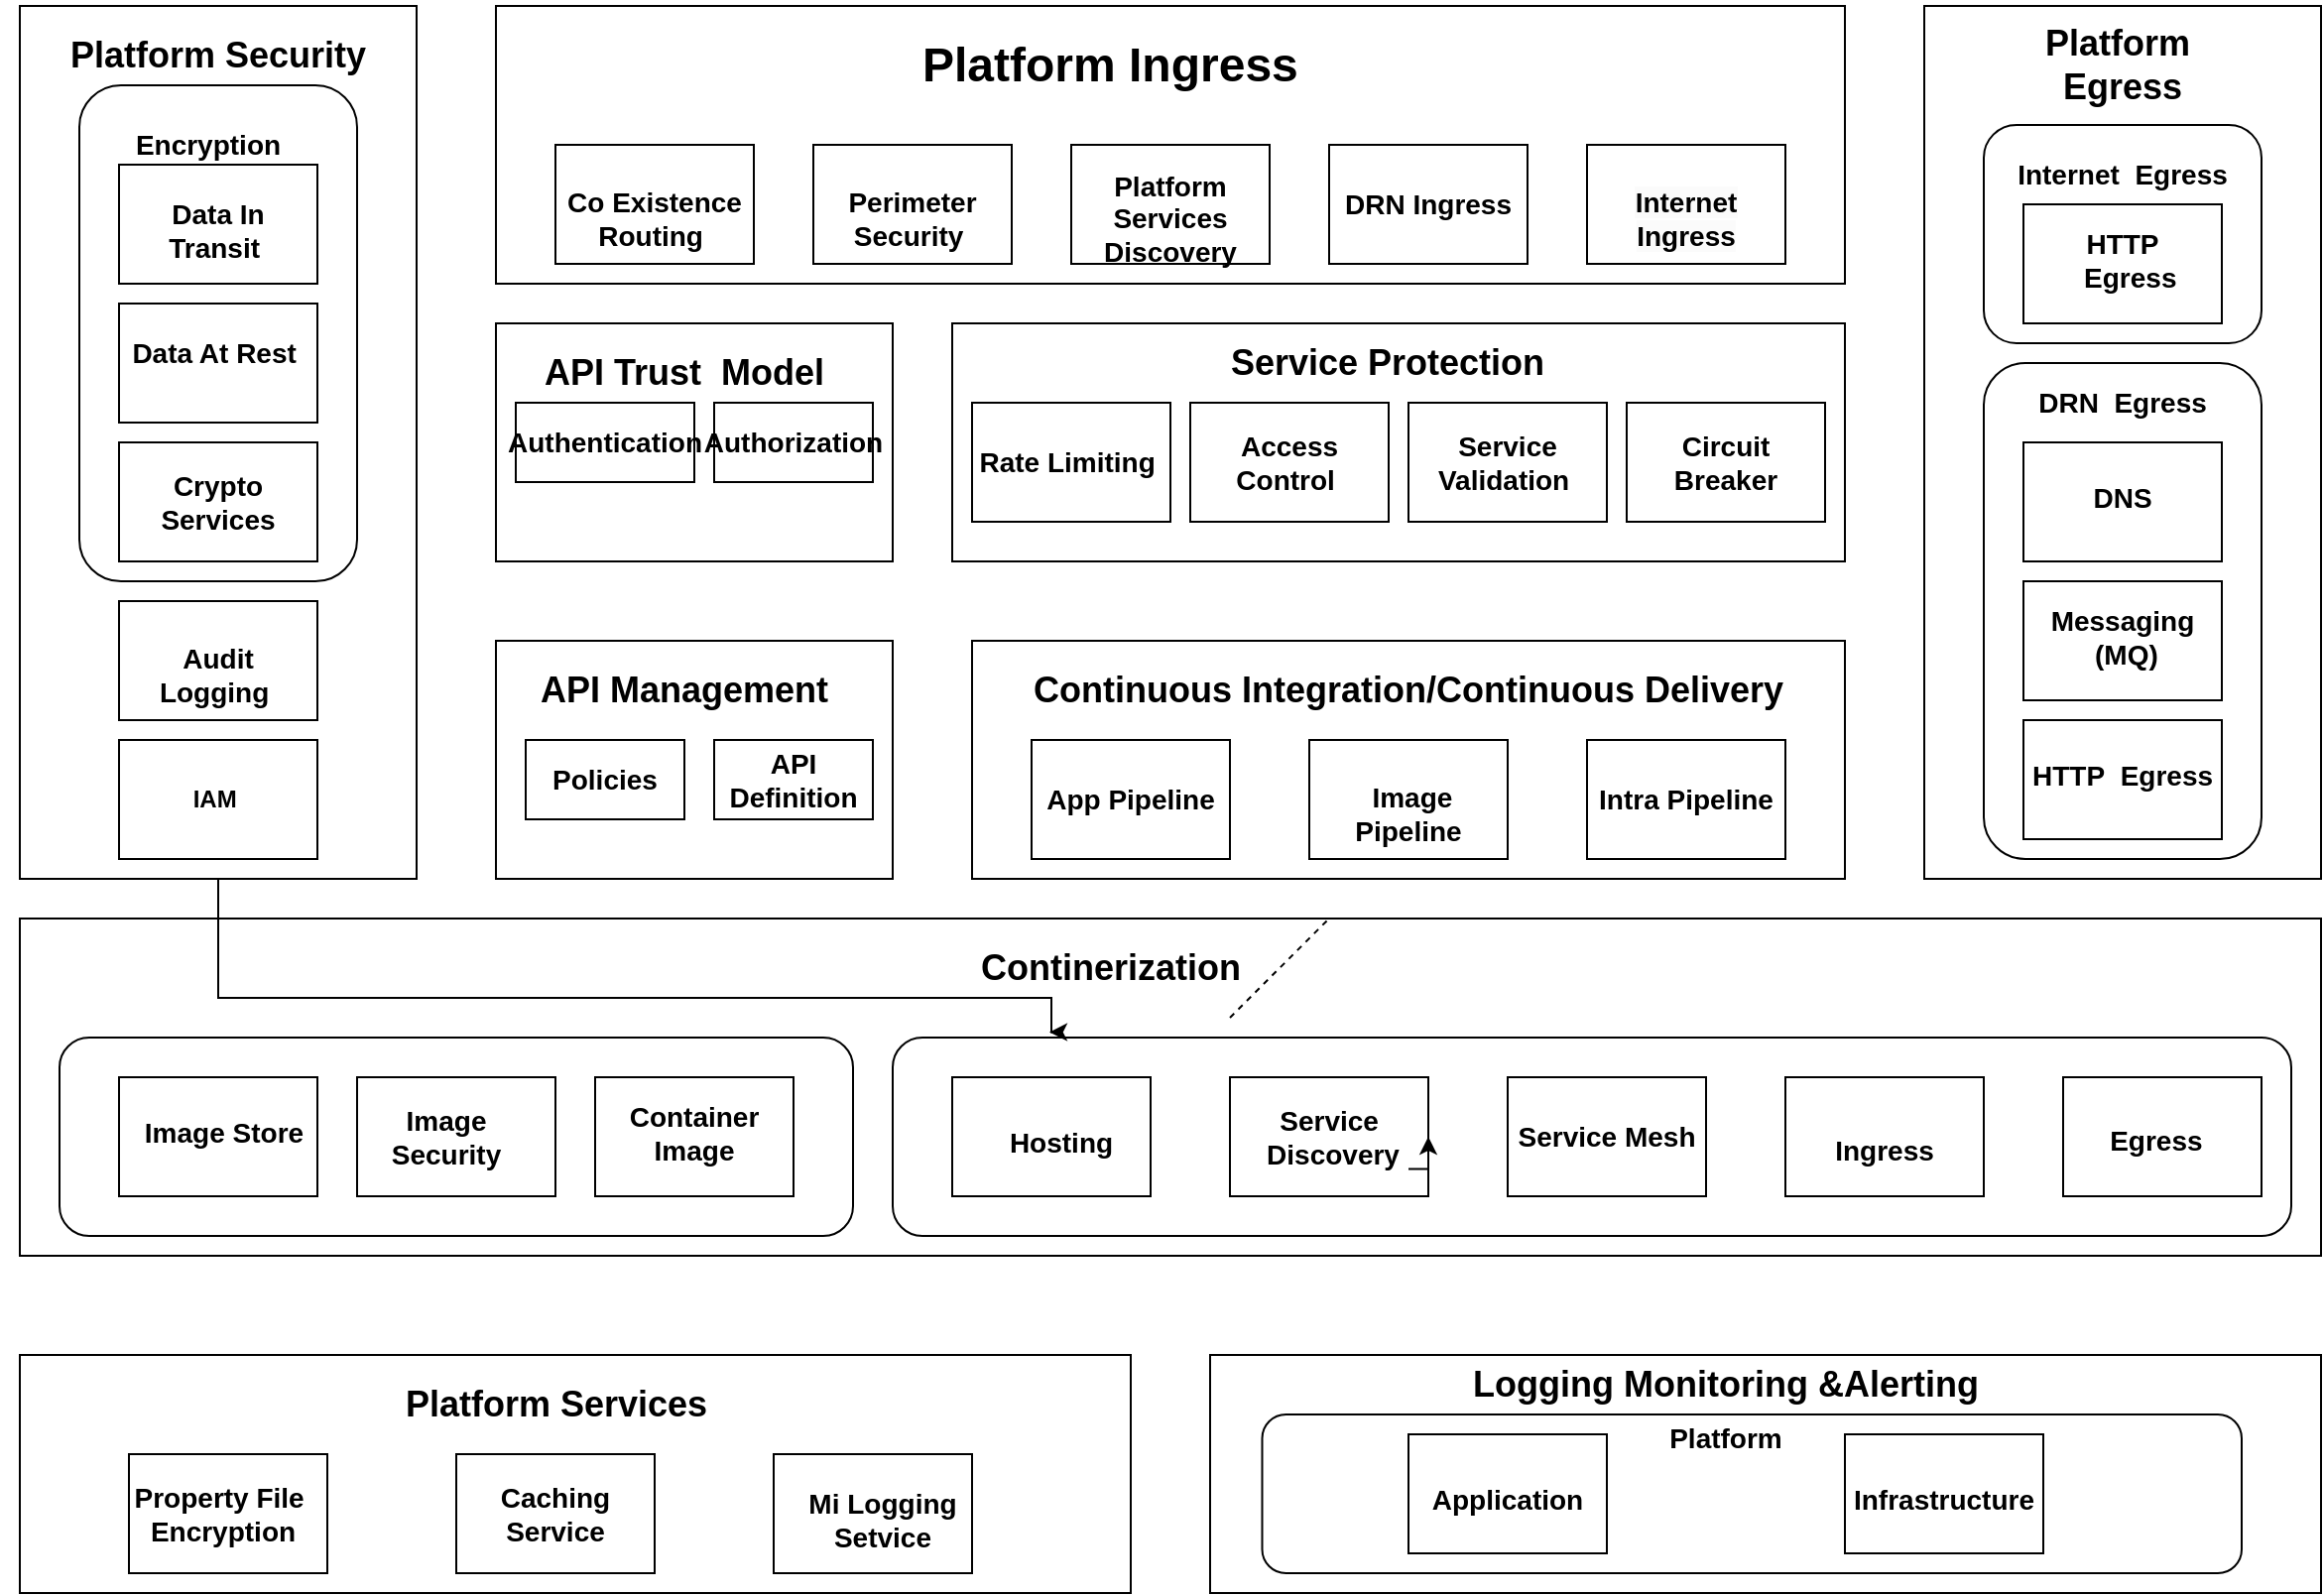 <mxfile version="22.1.0" type="github">
  <diagram name="Page-1" id="JPabKTOy_tWIN6cOZ6wh">
    <mxGraphModel dx="1591" dy="1814" grid="1" gridSize="10" guides="1" tooltips="1" connect="1" arrows="1" fold="1" page="1" pageScale="1" pageWidth="850" pageHeight="1100" math="0" shadow="0">
      <root>
        <mxCell id="0" />
        <mxCell id="1" parent="0" />
        <mxCell id="2iQ11YzVbMbQ5YA5zNbB-1" value="" style="rounded=0;whiteSpace=wrap;html=1;" parent="1" vertex="1">
          <mxGeometry x="80" y="110" width="120" height="40" as="geometry" />
        </mxCell>
        <mxCell id="2iQ11YzVbMbQ5YA5zNbB-2" value="" style="rounded=0;whiteSpace=wrap;html=1;" parent="1" vertex="1">
          <mxGeometry x="40" width="200" height="440" as="geometry" />
        </mxCell>
        <mxCell id="2iQ11YzVbMbQ5YA5zNbB-4" value="" style="rounded=1;whiteSpace=wrap;html=1;" parent="1" vertex="1">
          <mxGeometry x="70" y="40" width="140" height="250" as="geometry" />
        </mxCell>
        <mxCell id="2iQ11YzVbMbQ5YA5zNbB-5" value="" style="rounded=0;whiteSpace=wrap;html=1;" parent="1" vertex="1">
          <mxGeometry x="90" y="80" width="100" height="60" as="geometry" />
        </mxCell>
        <mxCell id="2iQ11YzVbMbQ5YA5zNbB-6" value="" style="rounded=0;whiteSpace=wrap;html=1;" parent="1" vertex="1">
          <mxGeometry x="90" y="150" width="100" height="60" as="geometry" />
        </mxCell>
        <mxCell id="2iQ11YzVbMbQ5YA5zNbB-7" value="" style="rounded=0;whiteSpace=wrap;html=1;" parent="1" vertex="1">
          <mxGeometry x="90" y="220" width="100" height="60" as="geometry" />
        </mxCell>
        <mxCell id="2iQ11YzVbMbQ5YA5zNbB-11" value="&lt;br&gt;&lt;span style=&quot;font-size: 14px;&quot;&gt;&lt;b&gt;Audit Logging&amp;nbsp;&lt;/b&gt;&lt;/span&gt;" style="rounded=0;whiteSpace=wrap;html=1;" parent="1" vertex="1">
          <mxGeometry x="90" y="300" width="100" height="60" as="geometry" />
        </mxCell>
        <mxCell id="2iQ11YzVbMbQ5YA5zNbB-12" value="&lt;b&gt;IAM&amp;nbsp;&lt;/b&gt;" style="rounded=0;whiteSpace=wrap;html=1;" parent="1" vertex="1">
          <mxGeometry x="90" y="370" width="100" height="60" as="geometry" />
        </mxCell>
        <mxCell id="2iQ11YzVbMbQ5YA5zNbB-13" value="" style="rounded=0;whiteSpace=wrap;html=1;" parent="1" vertex="1">
          <mxGeometry x="280" width="680" height="140" as="geometry" />
        </mxCell>
        <mxCell id="2iQ11YzVbMbQ5YA5zNbB-15" value="&lt;br&gt;&lt;span style=&quot;font-size: 14px;&quot;&gt;&lt;b&gt;Co Existence Routing&amp;nbsp;&lt;/b&gt;&lt;/span&gt;" style="rounded=0;whiteSpace=wrap;html=1;" parent="1" vertex="1">
          <mxGeometry x="310" y="70" width="100" height="60" as="geometry" />
        </mxCell>
        <mxCell id="2iQ11YzVbMbQ5YA5zNbB-16" value="&lt;br&gt;&lt;span style=&quot;font-size: 14px;&quot;&gt;&lt;b&gt;Platform Services Discovery&lt;/b&gt;&lt;/span&gt;" style="rounded=0;whiteSpace=wrap;html=1;" parent="1" vertex="1">
          <mxGeometry x="570" y="70" width="100" height="60" as="geometry" />
        </mxCell>
        <mxCell id="2iQ11YzVbMbQ5YA5zNbB-17" value="&lt;b style=&quot;border-color: var(--border-color); font-size: 14px;&quot;&gt;DRN Ingress&lt;/b&gt;" style="rounded=0;whiteSpace=wrap;html=1;" parent="1" vertex="1">
          <mxGeometry x="700" y="70" width="100" height="60" as="geometry" />
        </mxCell>
        <mxCell id="2iQ11YzVbMbQ5YA5zNbB-18" value="&lt;br&gt;&lt;span style=&quot;font-size: 14px;&quot;&gt;&lt;b&gt;Perimeter Security&amp;nbsp;&lt;/b&gt;&lt;/span&gt;" style="rounded=0;whiteSpace=wrap;html=1;" parent="1" vertex="1">
          <mxGeometry x="440" y="70" width="100" height="60" as="geometry" />
        </mxCell>
        <mxCell id="2iQ11YzVbMbQ5YA5zNbB-19" value="&lt;br&gt;&lt;b style=&quot;border-color: var(--border-color); color: rgb(0, 0, 0); font-family: Helvetica; font-style: normal; font-variant-ligatures: normal; font-variant-caps: normal; letter-spacing: normal; orphans: 2; text-align: center; text-indent: 0px; text-transform: none; widows: 2; word-spacing: 0px; -webkit-text-stroke-width: 0px; background-color: rgb(251, 251, 251); text-decoration-thickness: initial; text-decoration-style: initial; text-decoration-color: initial; font-size: 14px;&quot;&gt;Internet Ingress&lt;/b&gt;&lt;br&gt;" style="rounded=0;whiteSpace=wrap;html=1;" parent="1" vertex="1">
          <mxGeometry x="830" y="70" width="100" height="60" as="geometry" />
        </mxCell>
        <mxCell id="2iQ11YzVbMbQ5YA5zNbB-20" value="" style="rounded=0;whiteSpace=wrap;html=1;" parent="1" vertex="1">
          <mxGeometry x="510" y="160" width="450" height="120" as="geometry" />
        </mxCell>
        <mxCell id="2iQ11YzVbMbQ5YA5zNbB-21" value="" style="rounded=0;whiteSpace=wrap;html=1;" parent="1" vertex="1">
          <mxGeometry x="520" y="320" width="440" height="120" as="geometry" />
        </mxCell>
        <mxCell id="2iQ11YzVbMbQ5YA5zNbB-22" value="" style="rounded=0;whiteSpace=wrap;html=1;" parent="1" vertex="1">
          <mxGeometry x="300" y="170" width="60" height="60" as="geometry" />
        </mxCell>
        <mxCell id="2iQ11YzVbMbQ5YA5zNbB-23" value="" style="rounded=0;whiteSpace=wrap;html=1;" parent="1" vertex="1">
          <mxGeometry x="280" y="160" width="200" height="120" as="geometry" />
        </mxCell>
        <mxCell id="2iQ11YzVbMbQ5YA5zNbB-24" value="&lt;span style=&quot;font-size: 14px;&quot;&gt;&lt;b&gt;&amp;nbsp;App Pipeline&amp;nbsp;&lt;/b&gt;&lt;/span&gt;" style="rounded=0;whiteSpace=wrap;html=1;" parent="1" vertex="1">
          <mxGeometry x="550" y="370" width="100" height="60" as="geometry" />
        </mxCell>
        <mxCell id="2iQ11YzVbMbQ5YA5zNbB-25" value="&lt;br&gt;&lt;span style=&quot;font-size: 14px;&quot;&gt;&lt;b&gt;&amp;nbsp;Image Pipeline&lt;/b&gt;&lt;/span&gt;" style="rounded=0;whiteSpace=wrap;html=1;" parent="1" vertex="1">
          <mxGeometry x="690" y="370" width="100" height="60" as="geometry" />
        </mxCell>
        <mxCell id="2iQ11YzVbMbQ5YA5zNbB-26" value="&lt;span style=&quot;font-size: 14px;&quot;&gt;&lt;b&gt;Intra Pipeline&lt;/b&gt;&lt;/span&gt;" style="rounded=0;whiteSpace=wrap;html=1;" parent="1" vertex="1">
          <mxGeometry x="830" y="370" width="100" height="60" as="geometry" />
        </mxCell>
        <mxCell id="2iQ11YzVbMbQ5YA5zNbB-27" value="&lt;span style=&quot;font-size: 14px;&quot;&gt;&lt;b&gt;Circuit Breaker&lt;/b&gt;&lt;/span&gt;" style="rounded=0;whiteSpace=wrap;html=1;" parent="1" vertex="1">
          <mxGeometry x="850" y="200" width="100" height="60" as="geometry" />
        </mxCell>
        <mxCell id="2iQ11YzVbMbQ5YA5zNbB-28" value="&lt;b style=&quot;border-color: var(--border-color); font-size: 14px;&quot;&gt;Rate Limiting&amp;nbsp;&lt;/b&gt;" style="rounded=0;whiteSpace=wrap;html=1;" parent="1" vertex="1">
          <mxGeometry x="520" y="200" width="100" height="60" as="geometry" />
        </mxCell>
        <mxCell id="2iQ11YzVbMbQ5YA5zNbB-29" value="" style="rounded=0;whiteSpace=wrap;html=1;" parent="1" vertex="1">
          <mxGeometry x="630" y="200" width="100" height="60" as="geometry" />
        </mxCell>
        <mxCell id="2iQ11YzVbMbQ5YA5zNbB-30" value="&lt;span style=&quot;font-size: 14px;&quot;&gt;&lt;b&gt;Service Validation&amp;nbsp;&lt;/b&gt;&lt;/span&gt;" style="rounded=0;whiteSpace=wrap;html=1;" parent="1" vertex="1">
          <mxGeometry x="740" y="200" width="100" height="60" as="geometry" />
        </mxCell>
        <mxCell id="2iQ11YzVbMbQ5YA5zNbB-35" value="" style="rounded=0;whiteSpace=wrap;html=1;" parent="1" vertex="1">
          <mxGeometry x="280" y="320" width="200" height="120" as="geometry" />
        </mxCell>
        <mxCell id="2iQ11YzVbMbQ5YA5zNbB-36" value="&lt;b style=&quot;border-color: var(--border-color); font-size: 14px;&quot;&gt;Authentication&lt;/b&gt;" style="rounded=0;whiteSpace=wrap;html=1;" parent="1" vertex="1">
          <mxGeometry x="290" y="200" width="90" height="40" as="geometry" />
        </mxCell>
        <mxCell id="2iQ11YzVbMbQ5YA5zNbB-37" value="&lt;font style=&quot;font-size: 14px;&quot;&gt;&lt;b&gt;Authorization&lt;/b&gt;&lt;/font&gt;" style="rounded=0;whiteSpace=wrap;html=1;" parent="1" vertex="1">
          <mxGeometry x="390" y="200" width="80" height="40" as="geometry" />
        </mxCell>
        <mxCell id="2iQ11YzVbMbQ5YA5zNbB-38" value="&lt;b&gt;&lt;font style=&quot;font-size: 14px;&quot;&gt;API Definition&lt;/font&gt;&lt;/b&gt;" style="rounded=0;whiteSpace=wrap;html=1;" parent="1" vertex="1">
          <mxGeometry x="390" y="370" width="80" height="40" as="geometry" />
        </mxCell>
        <mxCell id="2iQ11YzVbMbQ5YA5zNbB-40" value="&lt;span style=&quot;font-size: 14px;&quot;&gt;&lt;b&gt;Policies&lt;/b&gt;&lt;/span&gt;" style="rounded=0;whiteSpace=wrap;html=1;" parent="1" vertex="1">
          <mxGeometry x="295" y="370" width="80" height="40" as="geometry" />
        </mxCell>
        <mxCell id="E9KDVGsSC5jThV2SQXft-1" value="" style="rounded=0;whiteSpace=wrap;html=1;" vertex="1" parent="1">
          <mxGeometry x="1040" y="110" width="120" height="40" as="geometry" />
        </mxCell>
        <mxCell id="E9KDVGsSC5jThV2SQXft-2" value="&#xa;&lt;b style=&quot;border-color: var(--border-color); color: rgb(0, 0, 0); font-family: Helvetica; font-style: normal; font-variant-ligatures: normal; font-variant-caps: normal; letter-spacing: normal; orphans: 2; text-align: center; text-indent: 0px; text-transform: none; widows: 2; word-spacing: 0px; -webkit-text-stroke-width: 0px; background-color: rgb(251, 251, 251); text-decoration-thickness: initial; text-decoration-style: initial; text-decoration-color: initial; font-size: 14px;&quot;&gt;ADRN Ingress&lt;/b&gt;&#xa;&#xa;" style="rounded=0;whiteSpace=wrap;html=1;" vertex="1" parent="1">
          <mxGeometry x="1000" width="200" height="440" as="geometry" />
        </mxCell>
        <mxCell id="E9KDVGsSC5jThV2SQXft-3" value="" style="rounded=1;whiteSpace=wrap;html=1;" vertex="1" parent="1">
          <mxGeometry x="1030" y="180" width="140" height="250" as="geometry" />
        </mxCell>
        <mxCell id="E9KDVGsSC5jThV2SQXft-4" value="" style="rounded=0;whiteSpace=wrap;html=1;" vertex="1" parent="1">
          <mxGeometry x="1050" y="85" width="100" height="60" as="geometry" />
        </mxCell>
        <mxCell id="E9KDVGsSC5jThV2SQXft-5" value="" style="rounded=0;whiteSpace=wrap;html=1;" vertex="1" parent="1">
          <mxGeometry x="1050" y="220" width="100" height="60" as="geometry" />
        </mxCell>
        <mxCell id="E9KDVGsSC5jThV2SQXft-6" value="" style="rounded=0;whiteSpace=wrap;html=1;" vertex="1" parent="1">
          <mxGeometry x="1050" y="290" width="100" height="60" as="geometry" />
        </mxCell>
        <mxCell id="E9KDVGsSC5jThV2SQXft-8" value="" style="rounded=0;whiteSpace=wrap;html=1;" vertex="1" parent="1">
          <mxGeometry x="1050" y="360" width="100" height="60" as="geometry" />
        </mxCell>
        <mxCell id="E9KDVGsSC5jThV2SQXft-10" value="" style="rounded=1;whiteSpace=wrap;html=1;" vertex="1" parent="1">
          <mxGeometry x="1030" y="60" width="140" height="110" as="geometry" />
        </mxCell>
        <mxCell id="E9KDVGsSC5jThV2SQXft-12" value="&lt;b&gt;&lt;font style=&quot;font-size: 14px;&quot;&gt;Access Control&amp;nbsp;&lt;/font&gt;&lt;/b&gt;" style="rounded=0;whiteSpace=wrap;html=1;" vertex="1" parent="1">
          <mxGeometry x="630" y="200" width="100" height="60" as="geometry" />
        </mxCell>
        <mxCell id="E9KDVGsSC5jThV2SQXft-13" value="" style="rounded=0;whiteSpace=wrap;html=1;" vertex="1" parent="1">
          <mxGeometry x="40" y="460" width="1160" height="170" as="geometry" />
        </mxCell>
        <mxCell id="E9KDVGsSC5jThV2SQXft-14" style="edgeStyle=orthogonalEdgeStyle;rounded=0;orthogonalLoop=1;jettySize=auto;html=1;exitX=0.5;exitY=1;exitDx=0;exitDy=0;" edge="1" parent="1" source="2iQ11YzVbMbQ5YA5zNbB-24" target="2iQ11YzVbMbQ5YA5zNbB-24">
          <mxGeometry relative="1" as="geometry" />
        </mxCell>
        <mxCell id="E9KDVGsSC5jThV2SQXft-28" value="" style="rounded=0;whiteSpace=wrap;html=1;" vertex="1" parent="1">
          <mxGeometry x="40" y="680" width="560" height="120" as="geometry" />
        </mxCell>
        <mxCell id="E9KDVGsSC5jThV2SQXft-29" value="" style="rounded=0;whiteSpace=wrap;html=1;" vertex="1" parent="1">
          <mxGeometry x="95" y="730" width="100" height="60" as="geometry" />
        </mxCell>
        <mxCell id="E9KDVGsSC5jThV2SQXft-31" value="" style="rounded=0;whiteSpace=wrap;html=1;" vertex="1" parent="1">
          <mxGeometry x="640" y="680" width="560" height="120" as="geometry" />
        </mxCell>
        <mxCell id="E9KDVGsSC5jThV2SQXft-32" value="" style="rounded=0;whiteSpace=wrap;html=1;" vertex="1" parent="1">
          <mxGeometry x="420" y="730" width="100" height="60" as="geometry" />
        </mxCell>
        <mxCell id="E9KDVGsSC5jThV2SQXft-33" value="" style="rounded=0;whiteSpace=wrap;html=1;" vertex="1" parent="1">
          <mxGeometry x="260" y="730" width="100" height="60" as="geometry" />
        </mxCell>
        <mxCell id="E9KDVGsSC5jThV2SQXft-36" value="" style="rounded=0;whiteSpace=wrap;html=1;" vertex="1" parent="1">
          <mxGeometry x="80" y="520" width="100" height="60" as="geometry" />
        </mxCell>
        <mxCell id="E9KDVGsSC5jThV2SQXft-37" value="" style="rounded=1;whiteSpace=wrap;html=1;" vertex="1" parent="1">
          <mxGeometry x="666.25" y="710" width="493.75" height="80" as="geometry" />
        </mxCell>
        <mxCell id="E9KDVGsSC5jThV2SQXft-38" value="" style="rounded=1;whiteSpace=wrap;html=1;" vertex="1" parent="1">
          <mxGeometry x="60" y="520" width="400" height="100" as="geometry" />
        </mxCell>
        <mxCell id="E9KDVGsSC5jThV2SQXft-39" value="" style="rounded=1;whiteSpace=wrap;html=1;" vertex="1" parent="1">
          <mxGeometry x="480" y="520" width="705" height="100" as="geometry" />
        </mxCell>
        <mxCell id="E9KDVGsSC5jThV2SQXft-43" value="" style="rounded=0;whiteSpace=wrap;html=1;" vertex="1" parent="1">
          <mxGeometry x="90" y="540" width="100" height="60" as="geometry" />
        </mxCell>
        <mxCell id="E9KDVGsSC5jThV2SQXft-44" value="" style="rounded=0;whiteSpace=wrap;html=1;" vertex="1" parent="1">
          <mxGeometry x="210" y="540" width="100" height="60" as="geometry" />
        </mxCell>
        <mxCell id="E9KDVGsSC5jThV2SQXft-45" value="" style="rounded=0;whiteSpace=wrap;html=1;" vertex="1" parent="1">
          <mxGeometry x="330" y="540" width="100" height="60" as="geometry" />
        </mxCell>
        <mxCell id="E9KDVGsSC5jThV2SQXft-46" value="" style="rounded=0;whiteSpace=wrap;html=1;" vertex="1" parent="1">
          <mxGeometry x="650" y="540" width="100" height="60" as="geometry" />
        </mxCell>
        <mxCell id="E9KDVGsSC5jThV2SQXft-47" value="" style="rounded=0;whiteSpace=wrap;html=1;" vertex="1" parent="1">
          <mxGeometry x="510" y="540" width="100" height="60" as="geometry" />
        </mxCell>
        <mxCell id="E9KDVGsSC5jThV2SQXft-48" value="" style="rounded=0;whiteSpace=wrap;html=1;" vertex="1" parent="1">
          <mxGeometry x="790" y="540" width="100" height="60" as="geometry" />
        </mxCell>
        <mxCell id="E9KDVGsSC5jThV2SQXft-49" value="" style="rounded=0;whiteSpace=wrap;html=1;" vertex="1" parent="1">
          <mxGeometry x="930" y="540" width="100" height="60" as="geometry" />
        </mxCell>
        <mxCell id="E9KDVGsSC5jThV2SQXft-50" value="" style="rounded=0;whiteSpace=wrap;html=1;" vertex="1" parent="1">
          <mxGeometry x="1070" y="540" width="100" height="60" as="geometry" />
        </mxCell>
        <mxCell id="E9KDVGsSC5jThV2SQXft-52" value="" style="rounded=0;whiteSpace=wrap;html=1;" vertex="1" parent="1">
          <mxGeometry x="740" y="720" width="100" height="60" as="geometry" />
        </mxCell>
        <mxCell id="E9KDVGsSC5jThV2SQXft-53" value="" style="rounded=0;whiteSpace=wrap;html=1;" vertex="1" parent="1">
          <mxGeometry x="960" y="720" width="100" height="60" as="geometry" />
        </mxCell>
        <mxCell id="E9KDVGsSC5jThV2SQXft-55" value="&lt;b&gt;&lt;font style=&quot;font-size: 18px;&quot;&gt;Service Protection&amp;nbsp;&lt;/font&gt;&lt;/b&gt;" style="text;html=1;strokeColor=none;fillColor=none;align=center;verticalAlign=middle;whiteSpace=wrap;rounded=0;" vertex="1" parent="1">
          <mxGeometry x="632.5" y="165" width="197.5" height="30" as="geometry" />
        </mxCell>
        <mxCell id="E9KDVGsSC5jThV2SQXft-57" value="&lt;h1&gt;&lt;span style=&quot;background-color: initial;&quot;&gt;Platform Ingress&lt;/span&gt;&lt;br&gt;&lt;/h1&gt;" style="text;html=1;strokeColor=none;fillColor=none;spacing=5;spacingTop=-20;whiteSpace=wrap;overflow=hidden;rounded=0;" vertex="1" parent="1">
          <mxGeometry x="490" y="10" width="260" height="40" as="geometry" />
        </mxCell>
        <mxCell id="E9KDVGsSC5jThV2SQXft-58" value="&lt;font style=&quot;font-size: 18px;&quot;&gt;&lt;b&gt;Platform Security&lt;/b&gt;&lt;/font&gt;" style="text;html=1;strokeColor=none;fillColor=none;align=center;verticalAlign=middle;whiteSpace=wrap;rounded=0;" vertex="1" parent="1">
          <mxGeometry x="30" y="10" width="220" height="30" as="geometry" />
        </mxCell>
        <mxCell id="E9KDVGsSC5jThV2SQXft-59" value="&lt;font style=&quot;font-size: 18px;&quot;&gt;&lt;b&gt;API Trust&amp;nbsp; Model&lt;/b&gt;&lt;/font&gt;" style="text;html=1;strokeColor=none;fillColor=none;align=center;verticalAlign=middle;whiteSpace=wrap;rounded=0;" vertex="1" parent="1">
          <mxGeometry x="280" y="170" width="190" height="30" as="geometry" />
        </mxCell>
        <mxCell id="E9KDVGsSC5jThV2SQXft-60" value="&lt;font style=&quot;font-size: 18px;&quot;&gt;&lt;b&gt;API Management&lt;/b&gt;&lt;/font&gt;" style="text;html=1;strokeColor=none;fillColor=none;align=center;verticalAlign=middle;whiteSpace=wrap;rounded=0;" vertex="1" parent="1">
          <mxGeometry x="300" y="330" width="150" height="30" as="geometry" />
        </mxCell>
        <mxCell id="E9KDVGsSC5jThV2SQXft-64" style="edgeStyle=orthogonalEdgeStyle;rounded=0;orthogonalLoop=1;jettySize=auto;html=1;exitX=1;exitY=0.75;exitDx=0;exitDy=0;entryX=1;entryY=0.5;entryDx=0;entryDy=0;" edge="1" parent="1" source="E9KDVGsSC5jThV2SQXft-87" target="E9KDVGsSC5jThV2SQXft-46">
          <mxGeometry relative="1" as="geometry" />
        </mxCell>
        <mxCell id="E9KDVGsSC5jThV2SQXft-65" value="&lt;b&gt;&lt;font style=&quot;font-size: 18px;&quot;&gt;Continerization&amp;nbsp;&lt;/font&gt;&lt;/b&gt;" style="text;html=1;strokeColor=none;fillColor=none;align=center;verticalAlign=middle;whiteSpace=wrap;rounded=0;" vertex="1" parent="1">
          <mxGeometry x="465" y="470" width="255" height="30" as="geometry" />
        </mxCell>
        <mxCell id="E9KDVGsSC5jThV2SQXft-66" value="&lt;font style=&quot;font-size: 14px;&quot;&gt;&lt;b&gt;Encryption&lt;/b&gt;&lt;/font&gt;" style="text;html=1;strokeColor=none;fillColor=none;align=center;verticalAlign=middle;whiteSpace=wrap;rounded=0;" vertex="1" parent="1">
          <mxGeometry x="90" y="55" width="90" height="30" as="geometry" />
        </mxCell>
        <mxCell id="E9KDVGsSC5jThV2SQXft-67" value="&lt;font style=&quot;font-size: 14px;&quot;&gt;&lt;b&gt;Data In Transit&amp;nbsp;&lt;/b&gt;&lt;/font&gt;" style="text;html=1;strokeColor=none;fillColor=none;align=center;verticalAlign=middle;whiteSpace=wrap;rounded=0;" vertex="1" parent="1">
          <mxGeometry x="95" y="80" width="90" height="65" as="geometry" />
        </mxCell>
        <mxCell id="E9KDVGsSC5jThV2SQXft-68" value="&lt;font style=&quot;font-size: 14px;&quot;&gt;&lt;b&gt;Data At Rest&amp;nbsp;&lt;/b&gt;&lt;/font&gt;" style="text;html=1;strokeColor=none;fillColor=none;align=center;verticalAlign=middle;whiteSpace=wrap;rounded=0;" vertex="1" parent="1">
          <mxGeometry x="95" y="160" width="90" height="30" as="geometry" />
        </mxCell>
        <mxCell id="E9KDVGsSC5jThV2SQXft-69" value="&lt;font style=&quot;font-size: 14px;&quot;&gt;&lt;b&gt;Crypto Services&lt;/b&gt;&lt;/font&gt;" style="text;html=1;strokeColor=none;fillColor=none;align=center;verticalAlign=middle;whiteSpace=wrap;rounded=0;" vertex="1" parent="1">
          <mxGeometry x="95" y="235" width="90" height="30" as="geometry" />
        </mxCell>
        <mxCell id="E9KDVGsSC5jThV2SQXft-70" value="&lt;b style=&quot;&quot;&gt;&lt;font style=&quot;font-size: 18px;&quot;&gt;Continuous Integration/Continuous Delivery&lt;/font&gt;&lt;/b&gt;" style="text;html=1;strokeColor=none;fillColor=none;align=center;verticalAlign=middle;whiteSpace=wrap;rounded=0;" vertex="1" parent="1">
          <mxGeometry x="540" y="330" width="400" height="30" as="geometry" />
        </mxCell>
        <mxCell id="E9KDVGsSC5jThV2SQXft-72" value="&lt;font style=&quot;font-size: 18px;&quot;&gt;&lt;b style=&quot;&quot;&gt;Platform&amp;nbsp; Egress&lt;/b&gt;&lt;/font&gt;" style="text;html=1;strokeColor=none;fillColor=none;align=center;verticalAlign=middle;whiteSpace=wrap;rounded=0;" vertex="1" parent="1">
          <mxGeometry x="1030" y="-2.5" width="140" height="65" as="geometry" />
        </mxCell>
        <mxCell id="E9KDVGsSC5jThV2SQXft-73" value="&lt;font style=&quot;font-size: 14px;&quot;&gt;&lt;b style=&quot;&quot;&gt;Internet&amp;nbsp; Egress&lt;/b&gt;&lt;/font&gt;" style="text;html=1;strokeColor=none;fillColor=none;align=center;verticalAlign=middle;whiteSpace=wrap;rounded=0;" vertex="1" parent="1">
          <mxGeometry x="1030" y="50" width="140" height="70" as="geometry" />
        </mxCell>
        <mxCell id="E9KDVGsSC5jThV2SQXft-74" value="" style="rounded=0;whiteSpace=wrap;html=1;" vertex="1" parent="1">
          <mxGeometry x="1050" y="100" width="100" height="60" as="geometry" />
        </mxCell>
        <mxCell id="E9KDVGsSC5jThV2SQXft-76" value="&lt;font style=&quot;font-size: 14px;&quot;&gt;&lt;b style=&quot;&quot;&gt;HTTP&lt;br&gt;&amp;nbsp; Egress&lt;/b&gt;&lt;/font&gt;" style="text;html=1;strokeColor=none;fillColor=none;align=center;verticalAlign=middle;whiteSpace=wrap;rounded=0;" vertex="1" parent="1">
          <mxGeometry x="1040" y="95" width="120" height="65" as="geometry" />
        </mxCell>
        <mxCell id="E9KDVGsSC5jThV2SQXft-77" value="&lt;font style=&quot;font-size: 14px;&quot;&gt;&lt;b style=&quot;&quot;&gt;DRN&amp;nbsp; Egress&lt;/b&gt;&lt;/font&gt;" style="text;html=1;strokeColor=none;fillColor=none;align=center;verticalAlign=middle;whiteSpace=wrap;rounded=0;" vertex="1" parent="1">
          <mxGeometry x="1030" y="167.5" width="140" height="65" as="geometry" />
        </mxCell>
        <mxCell id="E9KDVGsSC5jThV2SQXft-78" value="&lt;font style=&quot;font-size: 14px;&quot;&gt;&lt;b style=&quot;&quot;&gt;DNS&lt;/b&gt;&lt;/font&gt;" style="text;html=1;strokeColor=none;fillColor=none;align=center;verticalAlign=middle;whiteSpace=wrap;rounded=0;" vertex="1" parent="1">
          <mxGeometry x="1030" y="215" width="140" height="65" as="geometry" />
        </mxCell>
        <mxCell id="E9KDVGsSC5jThV2SQXft-79" value="&lt;font style=&quot;font-size: 14px;&quot;&gt;&lt;b style=&quot;&quot;&gt;Messaging&lt;br&gt;&amp;nbsp;(MQ)&lt;/b&gt;&lt;/font&gt;" style="text;html=1;strokeColor=none;fillColor=none;align=center;verticalAlign=middle;whiteSpace=wrap;rounded=0;" vertex="1" parent="1">
          <mxGeometry x="1030" y="285" width="140" height="65" as="geometry" />
        </mxCell>
        <mxCell id="E9KDVGsSC5jThV2SQXft-80" value="&lt;font style=&quot;font-size: 14px;&quot;&gt;&lt;b style=&quot;&quot;&gt;HTTP&amp;nbsp; Egress&lt;/b&gt;&lt;/font&gt;" style="text;html=1;strokeColor=none;fillColor=none;align=center;verticalAlign=middle;whiteSpace=wrap;rounded=0;" vertex="1" parent="1">
          <mxGeometry x="1030" y="355" width="140" height="65" as="geometry" />
        </mxCell>
        <mxCell id="E9KDVGsSC5jThV2SQXft-81" value="&lt;font style=&quot;font-size: 18px;&quot;&gt;&lt;b style=&quot;&quot;&gt;Platform Services&lt;/b&gt;&lt;/font&gt;" style="text;html=1;strokeColor=none;fillColor=none;align=center;verticalAlign=middle;whiteSpace=wrap;rounded=0;" vertex="1" parent="1">
          <mxGeometry x="167.5" y="672.5" width="285" height="65" as="geometry" />
        </mxCell>
        <mxCell id="E9KDVGsSC5jThV2SQXft-82" value="&lt;font style=&quot;font-size: 14px;&quot;&gt;&lt;b&gt;Property File&amp;nbsp;&lt;br&gt;Encryption&lt;/b&gt;&lt;/font&gt;" style="text;html=1;strokeColor=none;fillColor=none;align=center;verticalAlign=middle;whiteSpace=wrap;rounded=0;" vertex="1" parent="1">
          <mxGeometry x="95" y="735" width="95" height="50" as="geometry" />
        </mxCell>
        <mxCell id="E9KDVGsSC5jThV2SQXft-83" value="&lt;font style=&quot;font-size: 14px;&quot;&gt;&lt;b style=&quot;&quot;&gt;Caching &lt;br&gt;Service&lt;/b&gt;&lt;/font&gt;" style="text;html=1;strokeColor=none;fillColor=none;align=center;verticalAlign=middle;whiteSpace=wrap;rounded=0;" vertex="1" parent="1">
          <mxGeometry x="240" y="727.5" width="140" height="65" as="geometry" />
        </mxCell>
        <mxCell id="E9KDVGsSC5jThV2SQXft-84" value="&lt;font style=&quot;font-size: 14px;&quot;&gt;&lt;b style=&quot;&quot;&gt;Mi Logging &lt;br&gt;Setvice&lt;/b&gt;&lt;/font&gt;" style="text;html=1;strokeColor=none;fillColor=none;align=center;verticalAlign=middle;whiteSpace=wrap;rounded=0;" vertex="1" parent="1">
          <mxGeometry x="400" y="730" width="150" height="65" as="geometry" />
        </mxCell>
        <mxCell id="E9KDVGsSC5jThV2SQXft-85" value="&lt;font style=&quot;font-size: 14px;&quot;&gt;&lt;b style=&quot;&quot;&gt;Container &lt;br&gt;Image&lt;/b&gt;&lt;/font&gt;" style="text;html=1;strokeColor=none;fillColor=none;align=center;verticalAlign=middle;whiteSpace=wrap;rounded=0;" vertex="1" parent="1">
          <mxGeometry x="310" y="535" width="140" height="65" as="geometry" />
        </mxCell>
        <mxCell id="E9KDVGsSC5jThV2SQXft-86" value="&lt;font style=&quot;font-size: 14px;&quot;&gt;&lt;b style=&quot;&quot;&gt;Hosting&lt;/b&gt;&lt;/font&gt;" style="text;html=1;strokeColor=none;fillColor=none;align=center;verticalAlign=middle;whiteSpace=wrap;rounded=0;" vertex="1" parent="1">
          <mxGeometry x="480" y="540" width="170" height="65" as="geometry" />
        </mxCell>
        <mxCell id="E9KDVGsSC5jThV2SQXft-88" value="&lt;font style=&quot;font-size: 14px;&quot;&gt;&lt;b style=&quot;&quot;&gt;Service Mesh&lt;/b&gt;&lt;/font&gt;" style="text;html=1;strokeColor=none;fillColor=none;align=center;verticalAlign=middle;whiteSpace=wrap;rounded=0;" vertex="1" parent="1">
          <mxGeometry x="760" y="537.5" width="160" height="65" as="geometry" />
        </mxCell>
        <mxCell id="E9KDVGsSC5jThV2SQXft-89" value="&lt;font style=&quot;font-size: 14px;&quot;&gt;&lt;b style=&quot;&quot;&gt;&lt;br&gt;Ingress&lt;/b&gt;&lt;/font&gt;" style="text;html=1;strokeColor=none;fillColor=none;align=center;verticalAlign=middle;whiteSpace=wrap;rounded=0;" vertex="1" parent="1">
          <mxGeometry x="910" y="535" width="140" height="65" as="geometry" />
        </mxCell>
        <mxCell id="E9KDVGsSC5jThV2SQXft-90" value="&lt;font style=&quot;font-size: 14px;&quot;&gt;&lt;b style=&quot;&quot;&gt;&lt;br&gt;&lt;br&gt;&amp;nbsp;Egress&lt;/b&gt;&lt;/font&gt;" style="text;html=1;strokeColor=none;fillColor=none;align=center;verticalAlign=middle;whiteSpace=wrap;rounded=0;" vertex="1" parent="1">
          <mxGeometry x="1045" y="522.5" width="140" height="65" as="geometry" />
        </mxCell>
        <mxCell id="E9KDVGsSC5jThV2SQXft-91" value="&lt;font style=&quot;font-size: 14px;&quot;&gt;&lt;b style=&quot;&quot;&gt;Application&lt;/b&gt;&lt;/font&gt;" style="text;html=1;strokeColor=none;fillColor=none;align=center;verticalAlign=middle;whiteSpace=wrap;rounded=0;" vertex="1" parent="1">
          <mxGeometry x="720" y="720" width="140" height="65" as="geometry" />
        </mxCell>
        <mxCell id="E9KDVGsSC5jThV2SQXft-92" value="&lt;font style=&quot;font-size: 14px;&quot;&gt;&lt;b style=&quot;&quot;&gt;&lt;br&gt;&lt;br&gt;Platform&lt;/b&gt;&lt;/font&gt;" style="text;html=1;strokeColor=none;fillColor=none;align=center;verticalAlign=middle;whiteSpace=wrap;rounded=0;" vertex="1" parent="1">
          <mxGeometry x="820" y="670" width="160" height="70" as="geometry" />
        </mxCell>
        <mxCell id="E9KDVGsSC5jThV2SQXft-87" value="&lt;font style=&quot;font-size: 14px;&quot;&gt;&lt;b style=&quot;&quot;&gt;Service&amp;nbsp;&lt;br&gt;Discovery&lt;br&gt;&lt;/b&gt;&lt;/font&gt;" style="text;html=1;strokeColor=none;fillColor=none;align=center;verticalAlign=middle;whiteSpace=wrap;rounded=0;" vertex="1" parent="1">
          <mxGeometry x="662.5" y="537.5" width="77.5" height="65" as="geometry" />
        </mxCell>
        <mxCell id="E9KDVGsSC5jThV2SQXft-94" value="&lt;font style=&quot;font-size: 14px;&quot;&gt;&lt;b style=&quot;&quot;&gt;Image Store&lt;/b&gt;&lt;/font&gt;" style="text;html=1;strokeColor=none;fillColor=none;align=center;verticalAlign=middle;whiteSpace=wrap;rounded=0;" vertex="1" parent="1">
          <mxGeometry x="72.5" y="535" width="140" height="65" as="geometry" />
        </mxCell>
        <mxCell id="E9KDVGsSC5jThV2SQXft-95" value="&lt;font style=&quot;font-size: 14px;&quot;&gt;&lt;b style=&quot;&quot;&gt;Image &lt;br&gt;Security&lt;/b&gt;&lt;/font&gt;" style="text;html=1;strokeColor=none;fillColor=none;align=center;verticalAlign=middle;whiteSpace=wrap;rounded=0;" vertex="1" parent="1">
          <mxGeometry x="185" y="537.5" width="140" height="65" as="geometry" />
        </mxCell>
        <mxCell id="E9KDVGsSC5jThV2SQXft-96" value="&lt;font style=&quot;font-size: 18px;&quot;&gt;&lt;b style=&quot;&quot;&gt;Logging Monitoring &amp;amp;Alerting&lt;/b&gt;&lt;/font&gt;" style="text;html=1;strokeColor=none;fillColor=none;align=center;verticalAlign=middle;whiteSpace=wrap;rounded=0;" vertex="1" parent="1">
          <mxGeometry x="730" y="662.5" width="340" height="65" as="geometry" />
        </mxCell>
        <mxCell id="E9KDVGsSC5jThV2SQXft-97" value="&lt;font style=&quot;font-size: 14px;&quot;&gt;&lt;b style=&quot;&quot;&gt;Infrastructure&lt;/b&gt;&lt;/font&gt;" style="text;html=1;strokeColor=none;fillColor=none;align=center;verticalAlign=middle;whiteSpace=wrap;rounded=0;" vertex="1" parent="1">
          <mxGeometry x="940" y="720" width="140" height="65" as="geometry" />
        </mxCell>
        <mxCell id="E9KDVGsSC5jThV2SQXft-98" value="" style="endArrow=none;dashed=1;html=1;rounded=0;" edge="1" parent="1">
          <mxGeometry width="50" height="50" relative="1" as="geometry">
            <mxPoint x="650" y="510" as="sourcePoint" />
            <mxPoint x="700" y="460" as="targetPoint" />
          </mxGeometry>
        </mxCell>
        <mxCell id="E9KDVGsSC5jThV2SQXft-99" style="edgeStyle=orthogonalEdgeStyle;rounded=0;orthogonalLoop=1;jettySize=auto;html=1;entryX=0.112;entryY=-0.027;entryDx=0;entryDy=0;entryPerimeter=0;" edge="1" parent="1" target="E9KDVGsSC5jThV2SQXft-39">
          <mxGeometry relative="1" as="geometry">
            <mxPoint x="140" y="440" as="sourcePoint" />
            <mxPoint x="559.665" y="510" as="targetPoint" />
            <Array as="points">
              <mxPoint x="140" y="500" />
              <mxPoint x="560" y="500" />
              <mxPoint x="560" y="517" />
            </Array>
          </mxGeometry>
        </mxCell>
      </root>
    </mxGraphModel>
  </diagram>
</mxfile>
